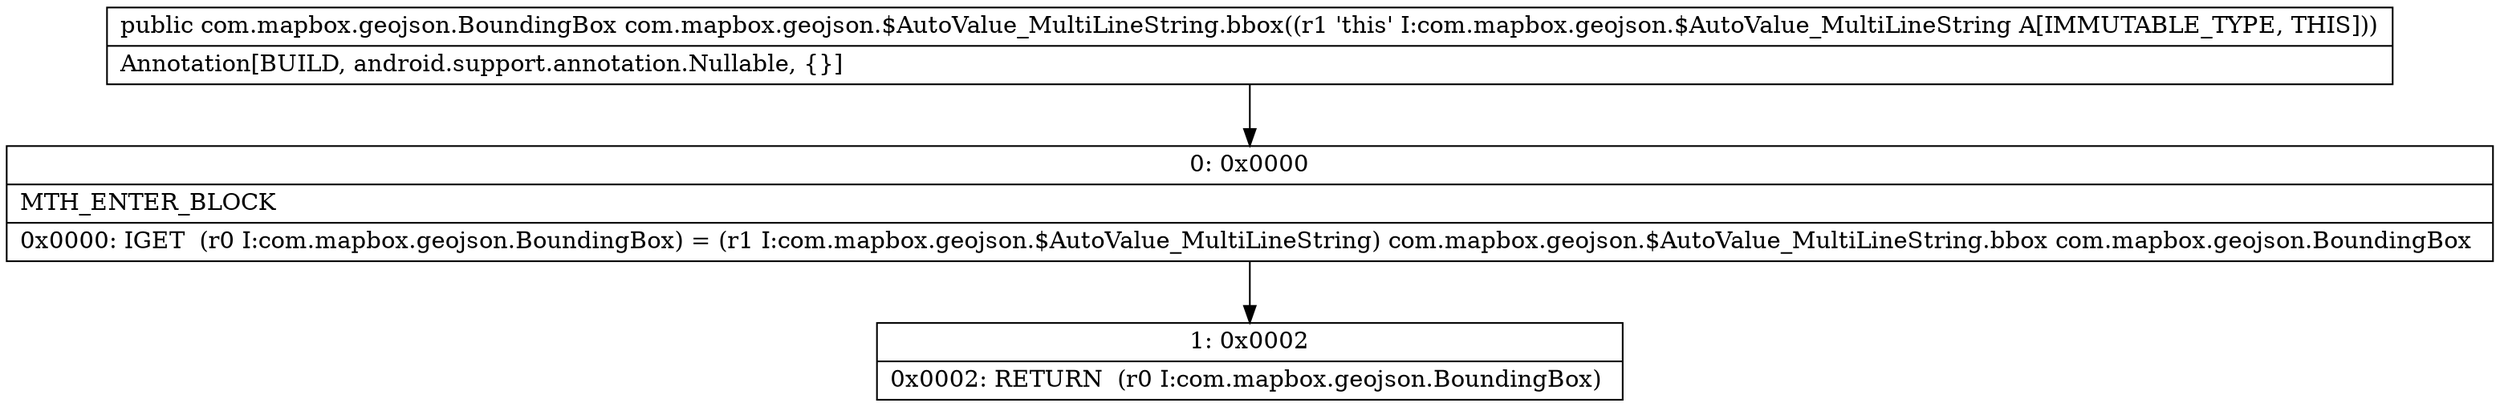 digraph "CFG forcom.mapbox.geojson.$AutoValue_MultiLineString.bbox()Lcom\/mapbox\/geojson\/BoundingBox;" {
Node_0 [shape=record,label="{0\:\ 0x0000|MTH_ENTER_BLOCK\l|0x0000: IGET  (r0 I:com.mapbox.geojson.BoundingBox) = (r1 I:com.mapbox.geojson.$AutoValue_MultiLineString) com.mapbox.geojson.$AutoValue_MultiLineString.bbox com.mapbox.geojson.BoundingBox \l}"];
Node_1 [shape=record,label="{1\:\ 0x0002|0x0002: RETURN  (r0 I:com.mapbox.geojson.BoundingBox) \l}"];
MethodNode[shape=record,label="{public com.mapbox.geojson.BoundingBox com.mapbox.geojson.$AutoValue_MultiLineString.bbox((r1 'this' I:com.mapbox.geojson.$AutoValue_MultiLineString A[IMMUTABLE_TYPE, THIS]))  | Annotation[BUILD, android.support.annotation.Nullable, \{\}]\l}"];
MethodNode -> Node_0;
Node_0 -> Node_1;
}

